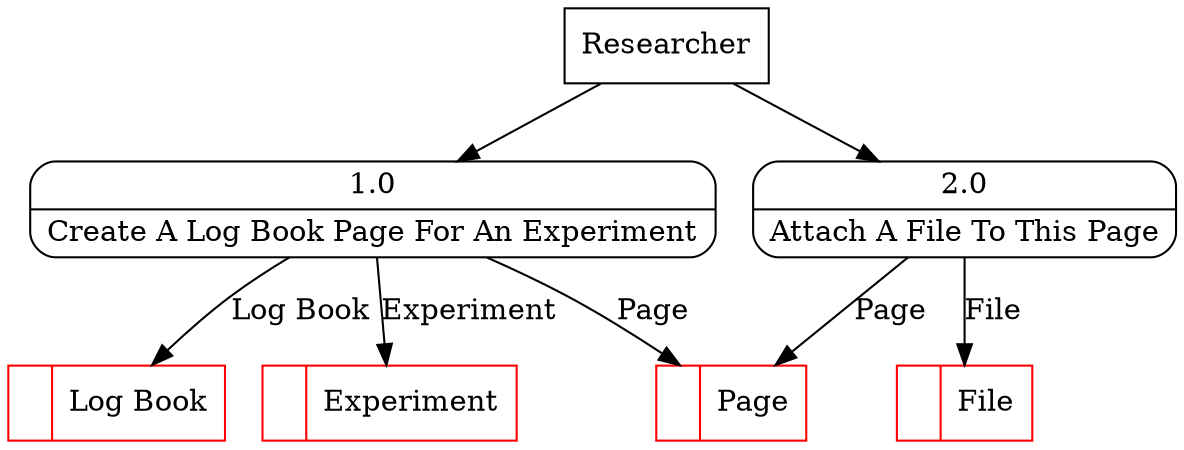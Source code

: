 digraph dfd2{ 
node[shape=record]
200 [label="<f0>  |<f1> Experiment " color=red];
201 [label="<f0>  |<f1> Page " color=red];
202 [label="<f0>  |<f1> File " color=red];
203 [label="<f0>  |<f1> Log Book " color=red];
204 [label="Researcher" shape=box];
205 [label="{<f0> 1.0|<f1> Create A Log Book Page For An Experiment }" shape=Mrecord];
206 [label="{<f0> 2.0|<f1> Attach A File To This Page }" shape=Mrecord];
204 -> 205
204 -> 206
205 -> 200 [label="Experiment"]
205 -> 201 [label="Page"]
206 -> 202 [label="File"]
206 -> 201 [label="Page"]
205 -> 203 [label="Log Book"]
}